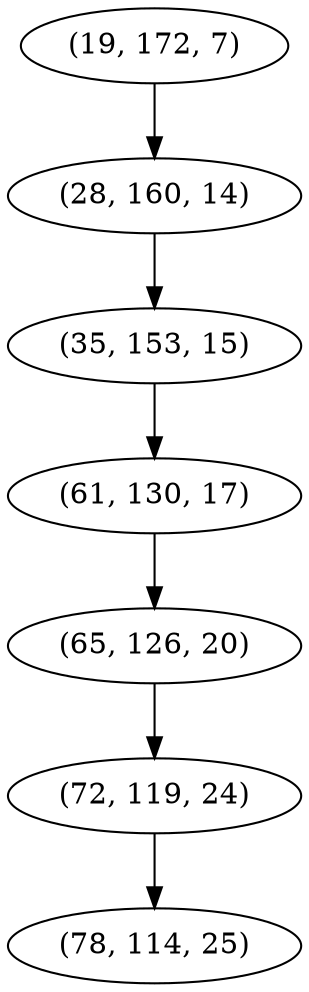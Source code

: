 digraph tree {
    "(19, 172, 7)";
    "(28, 160, 14)";
    "(35, 153, 15)";
    "(61, 130, 17)";
    "(65, 126, 20)";
    "(72, 119, 24)";
    "(78, 114, 25)";
    "(19, 172, 7)" -> "(28, 160, 14)";
    "(28, 160, 14)" -> "(35, 153, 15)";
    "(35, 153, 15)" -> "(61, 130, 17)";
    "(61, 130, 17)" -> "(65, 126, 20)";
    "(65, 126, 20)" -> "(72, 119, 24)";
    "(72, 119, 24)" -> "(78, 114, 25)";
}
